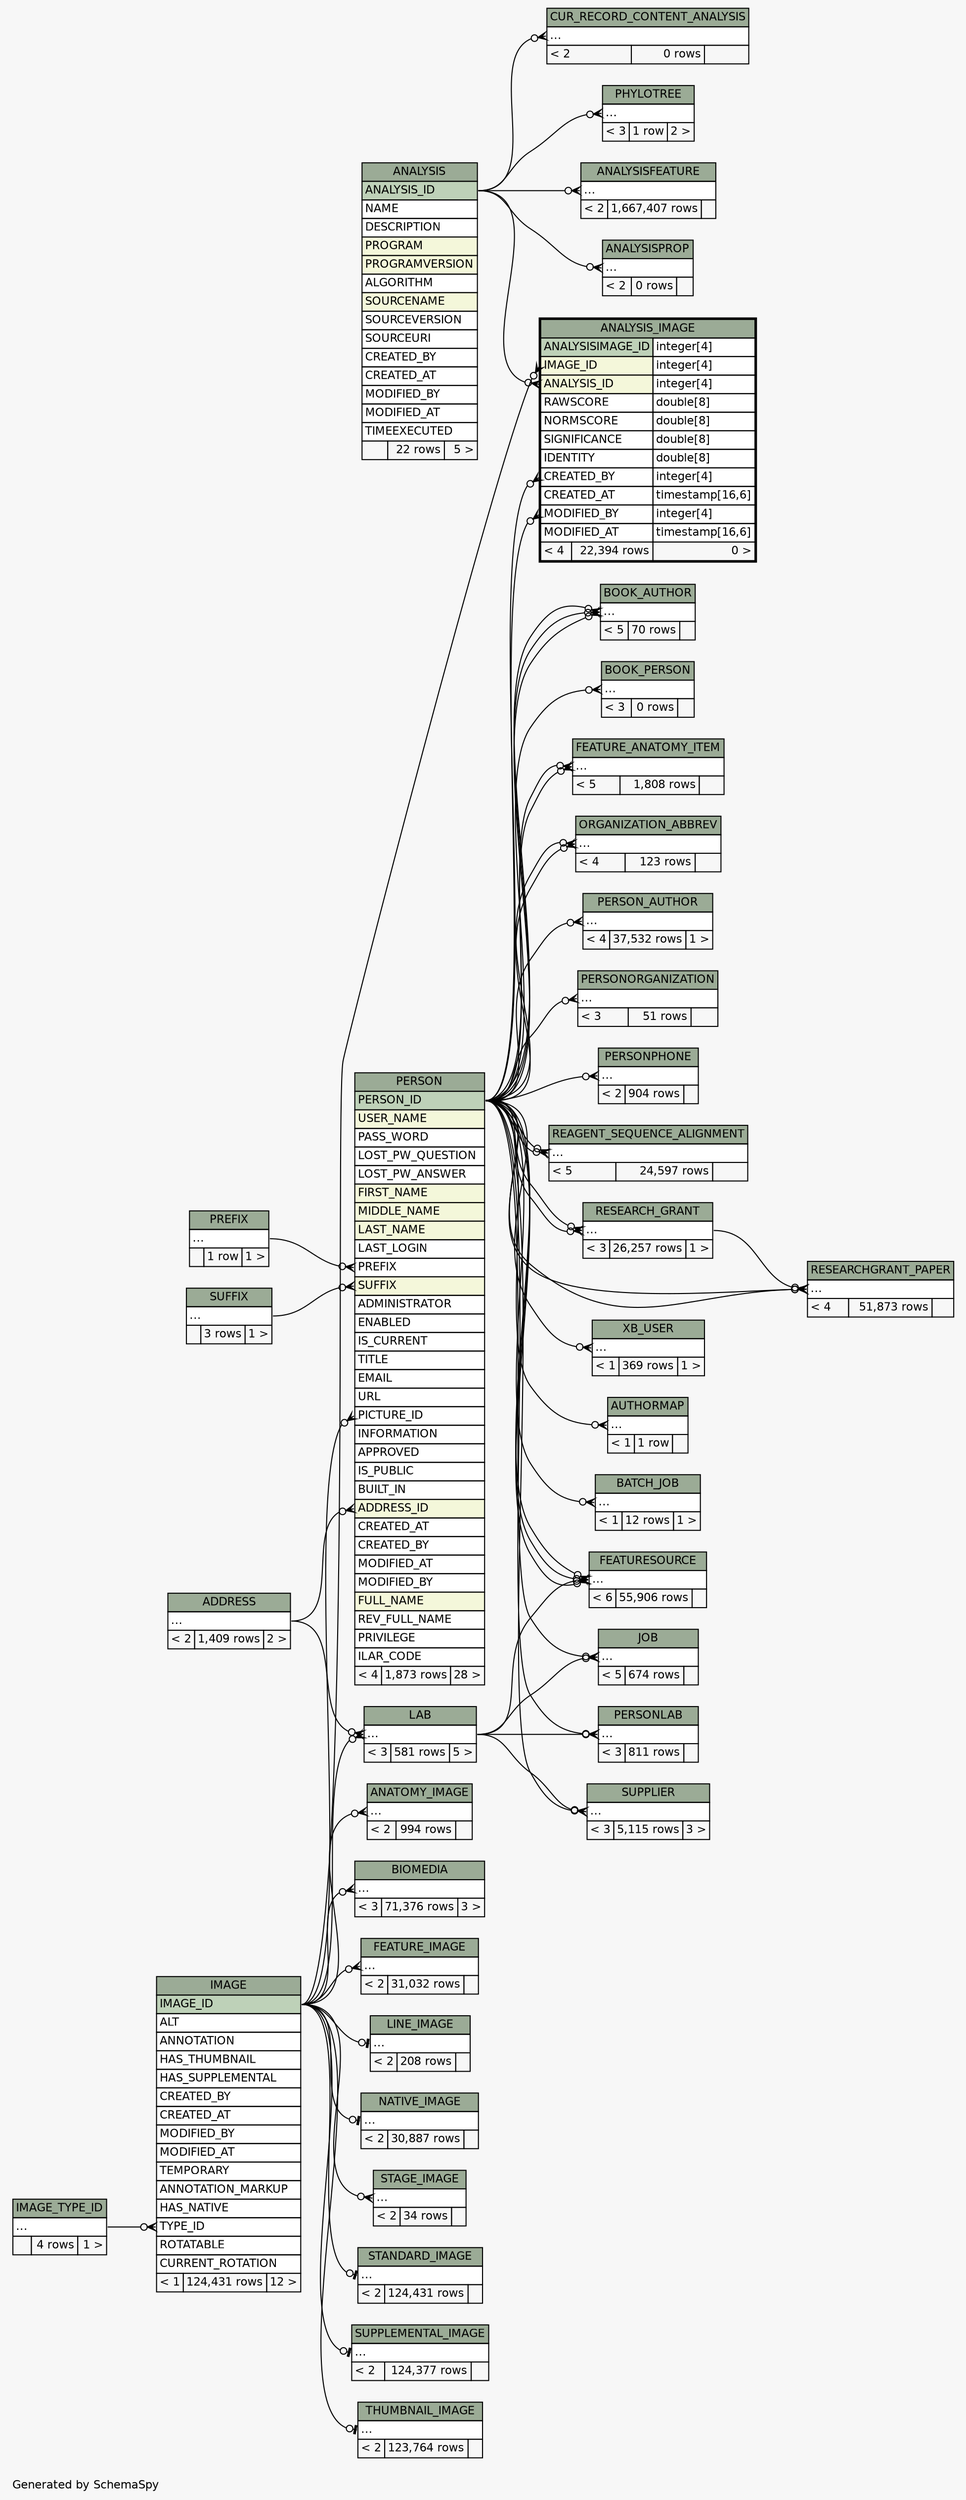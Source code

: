 // dot 2.38.0 on Windows 10 10.0
// SchemaSpy rev Unknown
digraph "twoDegreesRelationshipsDiagram" {
  graph [
    rankdir="RL"
    bgcolor="#f7f7f7"
    label="\nGenerated by SchemaSpy"
    labeljust="l"
    nodesep="0.18"
    ranksep="0.46"
    fontname="Helvetica"
    fontsize="11"
  ];
  node [
    fontname="Helvetica"
    fontsize="11"
    shape="plaintext"
  ];
  edge [
    arrowsize="0.8"
  ];
  "ANALYSIS_IMAGE":"ANALYSIS_ID":w -> "ANALYSIS":"ANALYSIS_ID":e [arrowhead=none dir=back arrowtail=crowodot];
  "ANALYSIS_IMAGE":"CREATED_BY":w -> "PERSON":"PERSON_ID":e [arrowhead=none dir=back arrowtail=crowodot];
  "ANALYSIS_IMAGE":"IMAGE_ID":w -> "IMAGE":"IMAGE_ID":e [arrowhead=none dir=back arrowtail=crowodot];
  "ANALYSIS_IMAGE":"MODIFIED_BY":w -> "PERSON":"PERSON_ID":e [arrowhead=none dir=back arrowtail=crowodot];
  "ANALYSISFEATURE":"elipses":w -> "ANALYSIS":"ANALYSIS_ID":e [arrowhead=none dir=back arrowtail=crowodot];
  "ANALYSISPROP":"elipses":w -> "ANALYSIS":"ANALYSIS_ID":e [arrowhead=none dir=back arrowtail=crowodot];
  "ANATOMY_IMAGE":"elipses":w -> "IMAGE":"IMAGE_ID":e [arrowhead=none dir=back arrowtail=crowodot];
  "AUTHORMAP":"elipses":w -> "PERSON":"PERSON_ID":e [arrowhead=none dir=back arrowtail=crowodot];
  "BATCH_JOB":"elipses":w -> "PERSON":"PERSON_ID":e [arrowhead=none dir=back arrowtail=crowodot];
  "BIOMEDIA":"elipses":w -> "IMAGE":"IMAGE_ID":e [arrowhead=none dir=back arrowtail=crowodot];
  "BOOK_AUTHOR":"elipses":w -> "PERSON":"PERSON_ID":e [arrowhead=none dir=back arrowtail=crowodot];
  "BOOK_AUTHOR":"elipses":w -> "PERSON":"PERSON_ID":e [arrowhead=none dir=back arrowtail=crowodot];
  "BOOK_AUTHOR":"elipses":w -> "PERSON":"PERSON_ID":e [arrowhead=none dir=back arrowtail=crowodot];
  "BOOK_PERSON":"elipses":w -> "PERSON":"PERSON_ID":e [arrowhead=none dir=back arrowtail=crowodot];
  "CUR_RECORD_CONTENT_ANALYSIS":"elipses":w -> "ANALYSIS":"ANALYSIS_ID":e [arrowhead=none dir=back arrowtail=crowodot];
  "FEATURE_ANATOMY_ITEM":"elipses":w -> "PERSON":"PERSON_ID":e [arrowhead=none dir=back arrowtail=crowodot];
  "FEATURE_ANATOMY_ITEM":"elipses":w -> "PERSON":"PERSON_ID":e [arrowhead=none dir=back arrowtail=crowodot];
  "FEATURE_IMAGE":"elipses":w -> "IMAGE":"IMAGE_ID":e [arrowhead=none dir=back arrowtail=crowodot];
  "FEATURESOURCE":"elipses":w -> "PERSON":"PERSON_ID":e [arrowhead=none dir=back arrowtail=crowodot];
  "FEATURESOURCE":"elipses":w -> "LAB":"elipses":e [arrowhead=none dir=back arrowtail=crowodot];
  "FEATURESOURCE":"elipses":w -> "PERSON":"PERSON_ID":e [arrowhead=none dir=back arrowtail=crowodot];
  "FEATURESOURCE":"elipses":w -> "PERSON":"PERSON_ID":e [arrowhead=none dir=back arrowtail=crowodot];
  "IMAGE":"TYPE_ID":w -> "IMAGE_TYPE_ID":"elipses":e [arrowhead=none dir=back arrowtail=crowodot];
  "JOB":"elipses":w -> "PERSON":"PERSON_ID":e [arrowhead=none dir=back arrowtail=crowodot];
  "JOB":"elipses":w -> "LAB":"elipses":e [arrowhead=none dir=back arrowtail=crowodot];
  "LAB":"elipses":w -> "ADDRESS":"elipses":e [arrowhead=none dir=back arrowtail=crowodot];
  "LAB":"elipses":w -> "IMAGE":"IMAGE_ID":e [arrowhead=none dir=back arrowtail=crowodot];
  "LINE_IMAGE":"elipses":w -> "IMAGE":"IMAGE_ID":e [arrowhead=none dir=back arrowtail=teeodot];
  "NATIVE_IMAGE":"elipses":w -> "IMAGE":"IMAGE_ID":e [arrowhead=none dir=back arrowtail=teeodot];
  "ORGANIZATION_ABBREV":"elipses":w -> "PERSON":"PERSON_ID":e [arrowhead=none dir=back arrowtail=crowodot];
  "ORGANIZATION_ABBREV":"elipses":w -> "PERSON":"PERSON_ID":e [arrowhead=none dir=back arrowtail=crowodot];
  "PERSON":"ADDRESS_ID":w -> "ADDRESS":"elipses":e [arrowhead=none dir=back arrowtail=crowodot];
  "PERSON":"PICTURE_ID":w -> "IMAGE":"IMAGE_ID":e [arrowhead=none dir=back arrowtail=crowodot];
  "PERSON":"PREFIX":w -> "PREFIX":"elipses":e [arrowhead=none dir=back arrowtail=crowodot];
  "PERSON":"SUFFIX":w -> "SUFFIX":"elipses":e [arrowhead=none dir=back arrowtail=crowodot];
  "PERSON_AUTHOR":"elipses":w -> "PERSON":"PERSON_ID":e [arrowhead=none dir=back arrowtail=crowodot];
  "PERSONLAB":"elipses":w -> "LAB":"elipses":e [arrowhead=none dir=back arrowtail=crowodot];
  "PERSONLAB":"elipses":w -> "PERSON":"PERSON_ID":e [arrowhead=none dir=back arrowtail=crowodot];
  "PERSONORGANIZATION":"elipses":w -> "PERSON":"PERSON_ID":e [arrowhead=none dir=back arrowtail=crowodot];
  "PERSONPHONE":"elipses":w -> "PERSON":"PERSON_ID":e [arrowhead=none dir=back arrowtail=crowodot];
  "PHYLOTREE":"elipses":w -> "ANALYSIS":"ANALYSIS_ID":e [arrowhead=none dir=back arrowtail=crowodot];
  "REAGENT_SEQUENCE_ALIGNMENT":"elipses":w -> "PERSON":"PERSON_ID":e [arrowhead=none dir=back arrowtail=crowodot];
  "REAGENT_SEQUENCE_ALIGNMENT":"elipses":w -> "PERSON":"PERSON_ID":e [arrowhead=none dir=back arrowtail=crowodot];
  "RESEARCH_GRANT":"elipses":w -> "PERSON":"PERSON_ID":e [arrowhead=none dir=back arrowtail=crowodot];
  "RESEARCH_GRANT":"elipses":w -> "PERSON":"PERSON_ID":e [arrowhead=none dir=back arrowtail=crowodot];
  "RESEARCHGRANT_PAPER":"elipses":w -> "PERSON":"PERSON_ID":e [arrowhead=none dir=back arrowtail=crowodot];
  "RESEARCHGRANT_PAPER":"elipses":w -> "PERSON":"PERSON_ID":e [arrowhead=none dir=back arrowtail=crowodot];
  "RESEARCHGRANT_PAPER":"elipses":w -> "RESEARCH_GRANT":"elipses":e [arrowhead=none dir=back arrowtail=crowodot];
  "STAGE_IMAGE":"elipses":w -> "IMAGE":"IMAGE_ID":e [arrowhead=none dir=back arrowtail=crowodot];
  "STANDARD_IMAGE":"elipses":w -> "IMAGE":"IMAGE_ID":e [arrowhead=none dir=back arrowtail=teeodot];
  "SUPPLEMENTAL_IMAGE":"elipses":w -> "IMAGE":"IMAGE_ID":e [arrowhead=none dir=back arrowtail=teeodot];
  "SUPPLIER":"elipses":w -> "LAB":"elipses":e [arrowhead=none dir=back arrowtail=crowodot];
  "SUPPLIER":"elipses":w -> "PERSON":"PERSON_ID":e [arrowhead=none dir=back arrowtail=crowodot];
  "THUMBNAIL_IMAGE":"elipses":w -> "IMAGE":"IMAGE_ID":e [arrowhead=none dir=back arrowtail=teeodot];
  "XB_USER":"elipses":w -> "PERSON":"PERSON_ID":e [arrowhead=none dir=back arrowtail=crowodot];
  "ADDRESS" [
    label=<
    <TABLE BORDER="0" CELLBORDER="1" CELLSPACING="0" BGCOLOR="#ffffff">
      <TR><TD COLSPAN="3" BGCOLOR="#9bab96" ALIGN="CENTER">ADDRESS</TD></TR>
      <TR><TD PORT="elipses" COLSPAN="3" ALIGN="LEFT">...</TD></TR>
      <TR><TD ALIGN="LEFT" BGCOLOR="#f7f7f7">&lt; 2</TD><TD ALIGN="RIGHT" BGCOLOR="#f7f7f7">1,409 rows</TD><TD ALIGN="RIGHT" BGCOLOR="#f7f7f7">2 &gt;</TD></TR>
    </TABLE>>
    URL="ADDRESS.html"
    tooltip="ADDRESS"
  ];
  "ANALYSIS" [
    label=<
    <TABLE BORDER="0" CELLBORDER="1" CELLSPACING="0" BGCOLOR="#ffffff">
      <TR><TD COLSPAN="3" BGCOLOR="#9bab96" ALIGN="CENTER">ANALYSIS</TD></TR>
      <TR><TD PORT="ANALYSIS_ID" COLSPAN="3" BGCOLOR="#bed1b8" ALIGN="LEFT">ANALYSIS_ID</TD></TR>
      <TR><TD PORT="NAME" COLSPAN="3" ALIGN="LEFT">NAME</TD></TR>
      <TR><TD PORT="DESCRIPTION" COLSPAN="3" ALIGN="LEFT">DESCRIPTION</TD></TR>
      <TR><TD PORT="PROGRAM" COLSPAN="3" BGCOLOR="#f4f7da" ALIGN="LEFT">PROGRAM</TD></TR>
      <TR><TD PORT="PROGRAMVERSION" COLSPAN="3" BGCOLOR="#f4f7da" ALIGN="LEFT">PROGRAMVERSION</TD></TR>
      <TR><TD PORT="ALGORITHM" COLSPAN="3" ALIGN="LEFT">ALGORITHM</TD></TR>
      <TR><TD PORT="SOURCENAME" COLSPAN="3" BGCOLOR="#f4f7da" ALIGN="LEFT">SOURCENAME</TD></TR>
      <TR><TD PORT="SOURCEVERSION" COLSPAN="3" ALIGN="LEFT">SOURCEVERSION</TD></TR>
      <TR><TD PORT="SOURCEURI" COLSPAN="3" ALIGN="LEFT">SOURCEURI</TD></TR>
      <TR><TD PORT="CREATED_BY" COLSPAN="3" ALIGN="LEFT">CREATED_BY</TD></TR>
      <TR><TD PORT="CREATED_AT" COLSPAN="3" ALIGN="LEFT">CREATED_AT</TD></TR>
      <TR><TD PORT="MODIFIED_BY" COLSPAN="3" ALIGN="LEFT">MODIFIED_BY</TD></TR>
      <TR><TD PORT="MODIFIED_AT" COLSPAN="3" ALIGN="LEFT">MODIFIED_AT</TD></TR>
      <TR><TD PORT="TIMEEXECUTED" COLSPAN="3" ALIGN="LEFT">TIMEEXECUTED</TD></TR>
      <TR><TD ALIGN="LEFT" BGCOLOR="#f7f7f7">  </TD><TD ALIGN="RIGHT" BGCOLOR="#f7f7f7">22 rows</TD><TD ALIGN="RIGHT" BGCOLOR="#f7f7f7">5 &gt;</TD></TR>
    </TABLE>>
    URL="ANALYSIS.html"
    tooltip="ANALYSIS"
  ];
  "ANALYSIS_IMAGE" [
    label=<
    <TABLE BORDER="2" CELLBORDER="1" CELLSPACING="0" BGCOLOR="#ffffff">
      <TR><TD COLSPAN="3" BGCOLOR="#9bab96" ALIGN="CENTER">ANALYSIS_IMAGE</TD></TR>
      <TR><TD PORT="ANALYSISIMAGE_ID" COLSPAN="2" BGCOLOR="#bed1b8" ALIGN="LEFT">ANALYSISIMAGE_ID</TD><TD PORT="ANALYSISIMAGE_ID.type" ALIGN="LEFT">integer[4]</TD></TR>
      <TR><TD PORT="IMAGE_ID" COLSPAN="2" BGCOLOR="#f4f7da" ALIGN="LEFT">IMAGE_ID</TD><TD PORT="IMAGE_ID.type" ALIGN="LEFT">integer[4]</TD></TR>
      <TR><TD PORT="ANALYSIS_ID" COLSPAN="2" BGCOLOR="#f4f7da" ALIGN="LEFT">ANALYSIS_ID</TD><TD PORT="ANALYSIS_ID.type" ALIGN="LEFT">integer[4]</TD></TR>
      <TR><TD PORT="RAWSCORE" COLSPAN="2" ALIGN="LEFT">RAWSCORE</TD><TD PORT="RAWSCORE.type" ALIGN="LEFT">double[8]</TD></TR>
      <TR><TD PORT="NORMSCORE" COLSPAN="2" ALIGN="LEFT">NORMSCORE</TD><TD PORT="NORMSCORE.type" ALIGN="LEFT">double[8]</TD></TR>
      <TR><TD PORT="SIGNIFICANCE" COLSPAN="2" ALIGN="LEFT">SIGNIFICANCE</TD><TD PORT="SIGNIFICANCE.type" ALIGN="LEFT">double[8]</TD></TR>
      <TR><TD PORT="IDENTITY" COLSPAN="2" ALIGN="LEFT">IDENTITY</TD><TD PORT="IDENTITY.type" ALIGN="LEFT">double[8]</TD></TR>
      <TR><TD PORT="CREATED_BY" COLSPAN="2" ALIGN="LEFT">CREATED_BY</TD><TD PORT="CREATED_BY.type" ALIGN="LEFT">integer[4]</TD></TR>
      <TR><TD PORT="CREATED_AT" COLSPAN="2" ALIGN="LEFT">CREATED_AT</TD><TD PORT="CREATED_AT.type" ALIGN="LEFT">timestamp[16,6]</TD></TR>
      <TR><TD PORT="MODIFIED_BY" COLSPAN="2" ALIGN="LEFT">MODIFIED_BY</TD><TD PORT="MODIFIED_BY.type" ALIGN="LEFT">integer[4]</TD></TR>
      <TR><TD PORT="MODIFIED_AT" COLSPAN="2" ALIGN="LEFT">MODIFIED_AT</TD><TD PORT="MODIFIED_AT.type" ALIGN="LEFT">timestamp[16,6]</TD></TR>
      <TR><TD ALIGN="LEFT" BGCOLOR="#f7f7f7">&lt; 4</TD><TD ALIGN="RIGHT" BGCOLOR="#f7f7f7">22,394 rows</TD><TD ALIGN="RIGHT" BGCOLOR="#f7f7f7">0 &gt;</TD></TR>
    </TABLE>>
    URL="ANALYSIS_IMAGE.html"
    tooltip="ANALYSIS_IMAGE"
  ];
  "ANALYSISFEATURE" [
    label=<
    <TABLE BORDER="0" CELLBORDER="1" CELLSPACING="0" BGCOLOR="#ffffff">
      <TR><TD COLSPAN="3" BGCOLOR="#9bab96" ALIGN="CENTER">ANALYSISFEATURE</TD></TR>
      <TR><TD PORT="elipses" COLSPAN="3" ALIGN="LEFT">...</TD></TR>
      <TR><TD ALIGN="LEFT" BGCOLOR="#f7f7f7">&lt; 2</TD><TD ALIGN="RIGHT" BGCOLOR="#f7f7f7">1,667,407 rows</TD><TD ALIGN="RIGHT" BGCOLOR="#f7f7f7">  </TD></TR>
    </TABLE>>
    URL="ANALYSISFEATURE.html"
    tooltip="ANALYSISFEATURE"
  ];
  "ANALYSISPROP" [
    label=<
    <TABLE BORDER="0" CELLBORDER="1" CELLSPACING="0" BGCOLOR="#ffffff">
      <TR><TD COLSPAN="3" BGCOLOR="#9bab96" ALIGN="CENTER">ANALYSISPROP</TD></TR>
      <TR><TD PORT="elipses" COLSPAN="3" ALIGN="LEFT">...</TD></TR>
      <TR><TD ALIGN="LEFT" BGCOLOR="#f7f7f7">&lt; 2</TD><TD ALIGN="RIGHT" BGCOLOR="#f7f7f7">0 rows</TD><TD ALIGN="RIGHT" BGCOLOR="#f7f7f7">  </TD></TR>
    </TABLE>>
    URL="ANALYSISPROP.html"
    tooltip="ANALYSISPROP"
  ];
  "ANATOMY_IMAGE" [
    label=<
    <TABLE BORDER="0" CELLBORDER="1" CELLSPACING="0" BGCOLOR="#ffffff">
      <TR><TD COLSPAN="3" BGCOLOR="#9bab96" ALIGN="CENTER">ANATOMY_IMAGE</TD></TR>
      <TR><TD PORT="elipses" COLSPAN="3" ALIGN="LEFT">...</TD></TR>
      <TR><TD ALIGN="LEFT" BGCOLOR="#f7f7f7">&lt; 2</TD><TD ALIGN="RIGHT" BGCOLOR="#f7f7f7">994 rows</TD><TD ALIGN="RIGHT" BGCOLOR="#f7f7f7">  </TD></TR>
    </TABLE>>
    URL="ANATOMY_IMAGE.html"
    tooltip="ANATOMY_IMAGE"
  ];
  "AUTHORMAP" [
    label=<
    <TABLE BORDER="0" CELLBORDER="1" CELLSPACING="0" BGCOLOR="#ffffff">
      <TR><TD COLSPAN="3" BGCOLOR="#9bab96" ALIGN="CENTER">AUTHORMAP</TD></TR>
      <TR><TD PORT="elipses" COLSPAN="3" ALIGN="LEFT">...</TD></TR>
      <TR><TD ALIGN="LEFT" BGCOLOR="#f7f7f7">&lt; 1</TD><TD ALIGN="RIGHT" BGCOLOR="#f7f7f7">1 row</TD><TD ALIGN="RIGHT" BGCOLOR="#f7f7f7">  </TD></TR>
    </TABLE>>
    URL="AUTHORMAP.html"
    tooltip="AUTHORMAP"
  ];
  "BATCH_JOB" [
    label=<
    <TABLE BORDER="0" CELLBORDER="1" CELLSPACING="0" BGCOLOR="#ffffff">
      <TR><TD COLSPAN="3" BGCOLOR="#9bab96" ALIGN="CENTER">BATCH_JOB</TD></TR>
      <TR><TD PORT="elipses" COLSPAN="3" ALIGN="LEFT">...</TD></TR>
      <TR><TD ALIGN="LEFT" BGCOLOR="#f7f7f7">&lt; 1</TD><TD ALIGN="RIGHT" BGCOLOR="#f7f7f7">12 rows</TD><TD ALIGN="RIGHT" BGCOLOR="#f7f7f7">1 &gt;</TD></TR>
    </TABLE>>
    URL="BATCH_JOB.html"
    tooltip="BATCH_JOB"
  ];
  "BIOMEDIA" [
    label=<
    <TABLE BORDER="0" CELLBORDER="1" CELLSPACING="0" BGCOLOR="#ffffff">
      <TR><TD COLSPAN="3" BGCOLOR="#9bab96" ALIGN="CENTER">BIOMEDIA</TD></TR>
      <TR><TD PORT="elipses" COLSPAN="3" ALIGN="LEFT">...</TD></TR>
      <TR><TD ALIGN="LEFT" BGCOLOR="#f7f7f7">&lt; 3</TD><TD ALIGN="RIGHT" BGCOLOR="#f7f7f7">71,376 rows</TD><TD ALIGN="RIGHT" BGCOLOR="#f7f7f7">3 &gt;</TD></TR>
    </TABLE>>
    URL="BIOMEDIA.html"
    tooltip="BIOMEDIA"
  ];
  "BOOK_AUTHOR" [
    label=<
    <TABLE BORDER="0" CELLBORDER="1" CELLSPACING="0" BGCOLOR="#ffffff">
      <TR><TD COLSPAN="3" BGCOLOR="#9bab96" ALIGN="CENTER">BOOK_AUTHOR</TD></TR>
      <TR><TD PORT="elipses" COLSPAN="3" ALIGN="LEFT">...</TD></TR>
      <TR><TD ALIGN="LEFT" BGCOLOR="#f7f7f7">&lt; 5</TD><TD ALIGN="RIGHT" BGCOLOR="#f7f7f7">70 rows</TD><TD ALIGN="RIGHT" BGCOLOR="#f7f7f7">  </TD></TR>
    </TABLE>>
    URL="BOOK_AUTHOR.html"
    tooltip="BOOK_AUTHOR"
  ];
  "BOOK_PERSON" [
    label=<
    <TABLE BORDER="0" CELLBORDER="1" CELLSPACING="0" BGCOLOR="#ffffff">
      <TR><TD COLSPAN="3" BGCOLOR="#9bab96" ALIGN="CENTER">BOOK_PERSON</TD></TR>
      <TR><TD PORT="elipses" COLSPAN="3" ALIGN="LEFT">...</TD></TR>
      <TR><TD ALIGN="LEFT" BGCOLOR="#f7f7f7">&lt; 3</TD><TD ALIGN="RIGHT" BGCOLOR="#f7f7f7">0 rows</TD><TD ALIGN="RIGHT" BGCOLOR="#f7f7f7">  </TD></TR>
    </TABLE>>
    URL="BOOK_PERSON.html"
    tooltip="BOOK_PERSON"
  ];
  "CUR_RECORD_CONTENT_ANALYSIS" [
    label=<
    <TABLE BORDER="0" CELLBORDER="1" CELLSPACING="0" BGCOLOR="#ffffff">
      <TR><TD COLSPAN="3" BGCOLOR="#9bab96" ALIGN="CENTER">CUR_RECORD_CONTENT_ANALYSIS</TD></TR>
      <TR><TD PORT="elipses" COLSPAN="3" ALIGN="LEFT">...</TD></TR>
      <TR><TD ALIGN="LEFT" BGCOLOR="#f7f7f7">&lt; 2</TD><TD ALIGN="RIGHT" BGCOLOR="#f7f7f7">0 rows</TD><TD ALIGN="RIGHT" BGCOLOR="#f7f7f7">  </TD></TR>
    </TABLE>>
    URL="CUR_RECORD_CONTENT_ANALYSIS.html"
    tooltip="CUR_RECORD_CONTENT_ANALYSIS"
  ];
  "FEATURE_ANATOMY_ITEM" [
    label=<
    <TABLE BORDER="0" CELLBORDER="1" CELLSPACING="0" BGCOLOR="#ffffff">
      <TR><TD COLSPAN="3" BGCOLOR="#9bab96" ALIGN="CENTER">FEATURE_ANATOMY_ITEM</TD></TR>
      <TR><TD PORT="elipses" COLSPAN="3" ALIGN="LEFT">...</TD></TR>
      <TR><TD ALIGN="LEFT" BGCOLOR="#f7f7f7">&lt; 5</TD><TD ALIGN="RIGHT" BGCOLOR="#f7f7f7">1,808 rows</TD><TD ALIGN="RIGHT" BGCOLOR="#f7f7f7">  </TD></TR>
    </TABLE>>
    URL="FEATURE_ANATOMY_ITEM.html"
    tooltip="FEATURE_ANATOMY_ITEM"
  ];
  "FEATURE_IMAGE" [
    label=<
    <TABLE BORDER="0" CELLBORDER="1" CELLSPACING="0" BGCOLOR="#ffffff">
      <TR><TD COLSPAN="3" BGCOLOR="#9bab96" ALIGN="CENTER">FEATURE_IMAGE</TD></TR>
      <TR><TD PORT="elipses" COLSPAN="3" ALIGN="LEFT">...</TD></TR>
      <TR><TD ALIGN="LEFT" BGCOLOR="#f7f7f7">&lt; 2</TD><TD ALIGN="RIGHT" BGCOLOR="#f7f7f7">31,032 rows</TD><TD ALIGN="RIGHT" BGCOLOR="#f7f7f7">  </TD></TR>
    </TABLE>>
    URL="FEATURE_IMAGE.html"
    tooltip="FEATURE_IMAGE"
  ];
  "FEATURESOURCE" [
    label=<
    <TABLE BORDER="0" CELLBORDER="1" CELLSPACING="0" BGCOLOR="#ffffff">
      <TR><TD COLSPAN="3" BGCOLOR="#9bab96" ALIGN="CENTER">FEATURESOURCE</TD></TR>
      <TR><TD PORT="elipses" COLSPAN="3" ALIGN="LEFT">...</TD></TR>
      <TR><TD ALIGN="LEFT" BGCOLOR="#f7f7f7">&lt; 6</TD><TD ALIGN="RIGHT" BGCOLOR="#f7f7f7">55,906 rows</TD><TD ALIGN="RIGHT" BGCOLOR="#f7f7f7">  </TD></TR>
    </TABLE>>
    URL="FEATURESOURCE.html"
    tooltip="FEATURESOURCE"
  ];
  "IMAGE" [
    label=<
    <TABLE BORDER="0" CELLBORDER="1" CELLSPACING="0" BGCOLOR="#ffffff">
      <TR><TD COLSPAN="3" BGCOLOR="#9bab96" ALIGN="CENTER">IMAGE</TD></TR>
      <TR><TD PORT="IMAGE_ID" COLSPAN="3" BGCOLOR="#bed1b8" ALIGN="LEFT">IMAGE_ID</TD></TR>
      <TR><TD PORT="ALT" COLSPAN="3" ALIGN="LEFT">ALT</TD></TR>
      <TR><TD PORT="ANNOTATION" COLSPAN="3" ALIGN="LEFT">ANNOTATION</TD></TR>
      <TR><TD PORT="HAS_THUMBNAIL" COLSPAN="3" ALIGN="LEFT">HAS_THUMBNAIL</TD></TR>
      <TR><TD PORT="HAS_SUPPLEMENTAL" COLSPAN="3" ALIGN="LEFT">HAS_SUPPLEMENTAL</TD></TR>
      <TR><TD PORT="CREATED_BY" COLSPAN="3" ALIGN="LEFT">CREATED_BY</TD></TR>
      <TR><TD PORT="CREATED_AT" COLSPAN="3" ALIGN="LEFT">CREATED_AT</TD></TR>
      <TR><TD PORT="MODIFIED_BY" COLSPAN="3" ALIGN="LEFT">MODIFIED_BY</TD></TR>
      <TR><TD PORT="MODIFIED_AT" COLSPAN="3" ALIGN="LEFT">MODIFIED_AT</TD></TR>
      <TR><TD PORT="TEMPORARY" COLSPAN="3" ALIGN="LEFT">TEMPORARY</TD></TR>
      <TR><TD PORT="ANNOTATION_MARKUP" COLSPAN="3" ALIGN="LEFT">ANNOTATION_MARKUP</TD></TR>
      <TR><TD PORT="HAS_NATIVE" COLSPAN="3" ALIGN="LEFT">HAS_NATIVE</TD></TR>
      <TR><TD PORT="TYPE_ID" COLSPAN="3" ALIGN="LEFT">TYPE_ID</TD></TR>
      <TR><TD PORT="ROTATABLE" COLSPAN="3" ALIGN="LEFT">ROTATABLE</TD></TR>
      <TR><TD PORT="CURRENT_ROTATION" COLSPAN="3" ALIGN="LEFT">CURRENT_ROTATION</TD></TR>
      <TR><TD ALIGN="LEFT" BGCOLOR="#f7f7f7">&lt; 1</TD><TD ALIGN="RIGHT" BGCOLOR="#f7f7f7">124,431 rows</TD><TD ALIGN="RIGHT" BGCOLOR="#f7f7f7">12 &gt;</TD></TR>
    </TABLE>>
    URL="IMAGE.html"
    tooltip="IMAGE"
  ];
  "IMAGE_TYPE_ID" [
    label=<
    <TABLE BORDER="0" CELLBORDER="1" CELLSPACING="0" BGCOLOR="#ffffff">
      <TR><TD COLSPAN="3" BGCOLOR="#9bab96" ALIGN="CENTER">IMAGE_TYPE_ID</TD></TR>
      <TR><TD PORT="elipses" COLSPAN="3" ALIGN="LEFT">...</TD></TR>
      <TR><TD ALIGN="LEFT" BGCOLOR="#f7f7f7">  </TD><TD ALIGN="RIGHT" BGCOLOR="#f7f7f7">4 rows</TD><TD ALIGN="RIGHT" BGCOLOR="#f7f7f7">1 &gt;</TD></TR>
    </TABLE>>
    URL="IMAGE_TYPE_ID.html"
    tooltip="IMAGE_TYPE_ID"
  ];
  "JOB" [
    label=<
    <TABLE BORDER="0" CELLBORDER="1" CELLSPACING="0" BGCOLOR="#ffffff">
      <TR><TD COLSPAN="3" BGCOLOR="#9bab96" ALIGN="CENTER">JOB</TD></TR>
      <TR><TD PORT="elipses" COLSPAN="3" ALIGN="LEFT">...</TD></TR>
      <TR><TD ALIGN="LEFT" BGCOLOR="#f7f7f7">&lt; 5</TD><TD ALIGN="RIGHT" BGCOLOR="#f7f7f7">674 rows</TD><TD ALIGN="RIGHT" BGCOLOR="#f7f7f7">  </TD></TR>
    </TABLE>>
    URL="JOB.html"
    tooltip="JOB"
  ];
  "LAB" [
    label=<
    <TABLE BORDER="0" CELLBORDER="1" CELLSPACING="0" BGCOLOR="#ffffff">
      <TR><TD COLSPAN="3" BGCOLOR="#9bab96" ALIGN="CENTER">LAB</TD></TR>
      <TR><TD PORT="elipses" COLSPAN="3" ALIGN="LEFT">...</TD></TR>
      <TR><TD ALIGN="LEFT" BGCOLOR="#f7f7f7">&lt; 3</TD><TD ALIGN="RIGHT" BGCOLOR="#f7f7f7">581 rows</TD><TD ALIGN="RIGHT" BGCOLOR="#f7f7f7">5 &gt;</TD></TR>
    </TABLE>>
    URL="LAB.html"
    tooltip="LAB"
  ];
  "LINE_IMAGE" [
    label=<
    <TABLE BORDER="0" CELLBORDER="1" CELLSPACING="0" BGCOLOR="#ffffff">
      <TR><TD COLSPAN="3" BGCOLOR="#9bab96" ALIGN="CENTER">LINE_IMAGE</TD></TR>
      <TR><TD PORT="elipses" COLSPAN="3" ALIGN="LEFT">...</TD></TR>
      <TR><TD ALIGN="LEFT" BGCOLOR="#f7f7f7">&lt; 2</TD><TD ALIGN="RIGHT" BGCOLOR="#f7f7f7">208 rows</TD><TD ALIGN="RIGHT" BGCOLOR="#f7f7f7">  </TD></TR>
    </TABLE>>
    URL="LINE_IMAGE.html"
    tooltip="LINE_IMAGE"
  ];
  "NATIVE_IMAGE" [
    label=<
    <TABLE BORDER="0" CELLBORDER="1" CELLSPACING="0" BGCOLOR="#ffffff">
      <TR><TD COLSPAN="3" BGCOLOR="#9bab96" ALIGN="CENTER">NATIVE_IMAGE</TD></TR>
      <TR><TD PORT="elipses" COLSPAN="3" ALIGN="LEFT">...</TD></TR>
      <TR><TD ALIGN="LEFT" BGCOLOR="#f7f7f7">&lt; 2</TD><TD ALIGN="RIGHT" BGCOLOR="#f7f7f7">30,887 rows</TD><TD ALIGN="RIGHT" BGCOLOR="#f7f7f7">  </TD></TR>
    </TABLE>>
    URL="NATIVE_IMAGE.html"
    tooltip="NATIVE_IMAGE"
  ];
  "ORGANIZATION_ABBREV" [
    label=<
    <TABLE BORDER="0" CELLBORDER="1" CELLSPACING="0" BGCOLOR="#ffffff">
      <TR><TD COLSPAN="3" BGCOLOR="#9bab96" ALIGN="CENTER">ORGANIZATION_ABBREV</TD></TR>
      <TR><TD PORT="elipses" COLSPAN="3" ALIGN="LEFT">...</TD></TR>
      <TR><TD ALIGN="LEFT" BGCOLOR="#f7f7f7">&lt; 4</TD><TD ALIGN="RIGHT" BGCOLOR="#f7f7f7">123 rows</TD><TD ALIGN="RIGHT" BGCOLOR="#f7f7f7">  </TD></TR>
    </TABLE>>
    URL="ORGANIZATION_ABBREV.html"
    tooltip="ORGANIZATION_ABBREV"
  ];
  "PERSON" [
    label=<
    <TABLE BORDER="0" CELLBORDER="1" CELLSPACING="0" BGCOLOR="#ffffff">
      <TR><TD COLSPAN="3" BGCOLOR="#9bab96" ALIGN="CENTER">PERSON</TD></TR>
      <TR><TD PORT="PERSON_ID" COLSPAN="3" BGCOLOR="#bed1b8" ALIGN="LEFT">PERSON_ID</TD></TR>
      <TR><TD PORT="USER_NAME" COLSPAN="3" BGCOLOR="#f4f7da" ALIGN="LEFT">USER_NAME</TD></TR>
      <TR><TD PORT="PASS_WORD" COLSPAN="3" ALIGN="LEFT">PASS_WORD</TD></TR>
      <TR><TD PORT="LOST_PW_QUESTION" COLSPAN="3" ALIGN="LEFT">LOST_PW_QUESTION</TD></TR>
      <TR><TD PORT="LOST_PW_ANSWER" COLSPAN="3" ALIGN="LEFT">LOST_PW_ANSWER</TD></TR>
      <TR><TD PORT="FIRST_NAME" COLSPAN="3" BGCOLOR="#f4f7da" ALIGN="LEFT">FIRST_NAME</TD></TR>
      <TR><TD PORT="MIDDLE_NAME" COLSPAN="3" BGCOLOR="#f4f7da" ALIGN="LEFT">MIDDLE_NAME</TD></TR>
      <TR><TD PORT="LAST_NAME" COLSPAN="3" BGCOLOR="#f4f7da" ALIGN="LEFT">LAST_NAME</TD></TR>
      <TR><TD PORT="LAST_LOGIN" COLSPAN="3" ALIGN="LEFT">LAST_LOGIN</TD></TR>
      <TR><TD PORT="PREFIX" COLSPAN="3" ALIGN="LEFT">PREFIX</TD></TR>
      <TR><TD PORT="SUFFIX" COLSPAN="3" BGCOLOR="#f4f7da" ALIGN="LEFT">SUFFIX</TD></TR>
      <TR><TD PORT="ADMINISTRATOR" COLSPAN="3" ALIGN="LEFT">ADMINISTRATOR</TD></TR>
      <TR><TD PORT="ENABLED" COLSPAN="3" ALIGN="LEFT">ENABLED</TD></TR>
      <TR><TD PORT="IS_CURRENT" COLSPAN="3" ALIGN="LEFT">IS_CURRENT</TD></TR>
      <TR><TD PORT="TITLE" COLSPAN="3" ALIGN="LEFT">TITLE</TD></TR>
      <TR><TD PORT="EMAIL" COLSPAN="3" ALIGN="LEFT">EMAIL</TD></TR>
      <TR><TD PORT="URL" COLSPAN="3" ALIGN="LEFT">URL</TD></TR>
      <TR><TD PORT="PICTURE_ID" COLSPAN="3" ALIGN="LEFT">PICTURE_ID</TD></TR>
      <TR><TD PORT="INFORMATION" COLSPAN="3" ALIGN="LEFT">INFORMATION</TD></TR>
      <TR><TD PORT="APPROVED" COLSPAN="3" ALIGN="LEFT">APPROVED</TD></TR>
      <TR><TD PORT="IS_PUBLIC" COLSPAN="3" ALIGN="LEFT">IS_PUBLIC</TD></TR>
      <TR><TD PORT="BUILT_IN" COLSPAN="3" ALIGN="LEFT">BUILT_IN</TD></TR>
      <TR><TD PORT="ADDRESS_ID" COLSPAN="3" BGCOLOR="#f4f7da" ALIGN="LEFT">ADDRESS_ID</TD></TR>
      <TR><TD PORT="CREATED_AT" COLSPAN="3" ALIGN="LEFT">CREATED_AT</TD></TR>
      <TR><TD PORT="CREATED_BY" COLSPAN="3" ALIGN="LEFT">CREATED_BY</TD></TR>
      <TR><TD PORT="MODIFIED_AT" COLSPAN="3" ALIGN="LEFT">MODIFIED_AT</TD></TR>
      <TR><TD PORT="MODIFIED_BY" COLSPAN="3" ALIGN="LEFT">MODIFIED_BY</TD></TR>
      <TR><TD PORT="FULL_NAME" COLSPAN="3" BGCOLOR="#f4f7da" ALIGN="LEFT">FULL_NAME</TD></TR>
      <TR><TD PORT="REV_FULL_NAME" COLSPAN="3" ALIGN="LEFT">REV_FULL_NAME</TD></TR>
      <TR><TD PORT="PRIVILEGE" COLSPAN="3" ALIGN="LEFT">PRIVILEGE</TD></TR>
      <TR><TD PORT="ILAR_CODE" COLSPAN="3" ALIGN="LEFT">ILAR_CODE</TD></TR>
      <TR><TD ALIGN="LEFT" BGCOLOR="#f7f7f7">&lt; 4</TD><TD ALIGN="RIGHT" BGCOLOR="#f7f7f7">1,873 rows</TD><TD ALIGN="RIGHT" BGCOLOR="#f7f7f7">28 &gt;</TD></TR>
    </TABLE>>
    URL="PERSON.html"
    tooltip="PERSON"
  ];
  "PERSON_AUTHOR" [
    label=<
    <TABLE BORDER="0" CELLBORDER="1" CELLSPACING="0" BGCOLOR="#ffffff">
      <TR><TD COLSPAN="3" BGCOLOR="#9bab96" ALIGN="CENTER">PERSON_AUTHOR</TD></TR>
      <TR><TD PORT="elipses" COLSPAN="3" ALIGN="LEFT">...</TD></TR>
      <TR><TD ALIGN="LEFT" BGCOLOR="#f7f7f7">&lt; 4</TD><TD ALIGN="RIGHT" BGCOLOR="#f7f7f7">37,532 rows</TD><TD ALIGN="RIGHT" BGCOLOR="#f7f7f7">1 &gt;</TD></TR>
    </TABLE>>
    URL="PERSON_AUTHOR.html"
    tooltip="PERSON_AUTHOR"
  ];
  "PERSONLAB" [
    label=<
    <TABLE BORDER="0" CELLBORDER="1" CELLSPACING="0" BGCOLOR="#ffffff">
      <TR><TD COLSPAN="3" BGCOLOR="#9bab96" ALIGN="CENTER">PERSONLAB</TD></TR>
      <TR><TD PORT="elipses" COLSPAN="3" ALIGN="LEFT">...</TD></TR>
      <TR><TD ALIGN="LEFT" BGCOLOR="#f7f7f7">&lt; 3</TD><TD ALIGN="RIGHT" BGCOLOR="#f7f7f7">811 rows</TD><TD ALIGN="RIGHT" BGCOLOR="#f7f7f7">  </TD></TR>
    </TABLE>>
    URL="PERSONLAB.html"
    tooltip="PERSONLAB"
  ];
  "PERSONORGANIZATION" [
    label=<
    <TABLE BORDER="0" CELLBORDER="1" CELLSPACING="0" BGCOLOR="#ffffff">
      <TR><TD COLSPAN="3" BGCOLOR="#9bab96" ALIGN="CENTER">PERSONORGANIZATION</TD></TR>
      <TR><TD PORT="elipses" COLSPAN="3" ALIGN="LEFT">...</TD></TR>
      <TR><TD ALIGN="LEFT" BGCOLOR="#f7f7f7">&lt; 3</TD><TD ALIGN="RIGHT" BGCOLOR="#f7f7f7">51 rows</TD><TD ALIGN="RIGHT" BGCOLOR="#f7f7f7">  </TD></TR>
    </TABLE>>
    URL="PERSONORGANIZATION.html"
    tooltip="PERSONORGANIZATION"
  ];
  "PERSONPHONE" [
    label=<
    <TABLE BORDER="0" CELLBORDER="1" CELLSPACING="0" BGCOLOR="#ffffff">
      <TR><TD COLSPAN="3" BGCOLOR="#9bab96" ALIGN="CENTER">PERSONPHONE</TD></TR>
      <TR><TD PORT="elipses" COLSPAN="3" ALIGN="LEFT">...</TD></TR>
      <TR><TD ALIGN="LEFT" BGCOLOR="#f7f7f7">&lt; 2</TD><TD ALIGN="RIGHT" BGCOLOR="#f7f7f7">904 rows</TD><TD ALIGN="RIGHT" BGCOLOR="#f7f7f7">  </TD></TR>
    </TABLE>>
    URL="PERSONPHONE.html"
    tooltip="PERSONPHONE"
  ];
  "PHYLOTREE" [
    label=<
    <TABLE BORDER="0" CELLBORDER="1" CELLSPACING="0" BGCOLOR="#ffffff">
      <TR><TD COLSPAN="3" BGCOLOR="#9bab96" ALIGN="CENTER">PHYLOTREE</TD></TR>
      <TR><TD PORT="elipses" COLSPAN="3" ALIGN="LEFT">...</TD></TR>
      <TR><TD ALIGN="LEFT" BGCOLOR="#f7f7f7">&lt; 3</TD><TD ALIGN="RIGHT" BGCOLOR="#f7f7f7">1 row</TD><TD ALIGN="RIGHT" BGCOLOR="#f7f7f7">2 &gt;</TD></TR>
    </TABLE>>
    URL="PHYLOTREE.html"
    tooltip="PHYLOTREE"
  ];
  "PREFIX" [
    label=<
    <TABLE BORDER="0" CELLBORDER="1" CELLSPACING="0" BGCOLOR="#ffffff">
      <TR><TD COLSPAN="3" BGCOLOR="#9bab96" ALIGN="CENTER">PREFIX</TD></TR>
      <TR><TD PORT="elipses" COLSPAN="3" ALIGN="LEFT">...</TD></TR>
      <TR><TD ALIGN="LEFT" BGCOLOR="#f7f7f7">  </TD><TD ALIGN="RIGHT" BGCOLOR="#f7f7f7">1 row</TD><TD ALIGN="RIGHT" BGCOLOR="#f7f7f7">1 &gt;</TD></TR>
    </TABLE>>
    URL="PREFIX.html"
    tooltip="PREFIX"
  ];
  "REAGENT_SEQUENCE_ALIGNMENT" [
    label=<
    <TABLE BORDER="0" CELLBORDER="1" CELLSPACING="0" BGCOLOR="#ffffff">
      <TR><TD COLSPAN="3" BGCOLOR="#9bab96" ALIGN="CENTER">REAGENT_SEQUENCE_ALIGNMENT</TD></TR>
      <TR><TD PORT="elipses" COLSPAN="3" ALIGN="LEFT">...</TD></TR>
      <TR><TD ALIGN="LEFT" BGCOLOR="#f7f7f7">&lt; 5</TD><TD ALIGN="RIGHT" BGCOLOR="#f7f7f7">24,597 rows</TD><TD ALIGN="RIGHT" BGCOLOR="#f7f7f7">  </TD></TR>
    </TABLE>>
    URL="REAGENT_SEQUENCE_ALIGNMENT.html"
    tooltip="REAGENT_SEQUENCE_ALIGNMENT"
  ];
  "RESEARCH_GRANT" [
    label=<
    <TABLE BORDER="0" CELLBORDER="1" CELLSPACING="0" BGCOLOR="#ffffff">
      <TR><TD COLSPAN="3" BGCOLOR="#9bab96" ALIGN="CENTER">RESEARCH_GRANT</TD></TR>
      <TR><TD PORT="elipses" COLSPAN="3" ALIGN="LEFT">...</TD></TR>
      <TR><TD ALIGN="LEFT" BGCOLOR="#f7f7f7">&lt; 3</TD><TD ALIGN="RIGHT" BGCOLOR="#f7f7f7">26,257 rows</TD><TD ALIGN="RIGHT" BGCOLOR="#f7f7f7">1 &gt;</TD></TR>
    </TABLE>>
    URL="RESEARCH_GRANT.html"
    tooltip="RESEARCH_GRANT"
  ];
  "RESEARCHGRANT_PAPER" [
    label=<
    <TABLE BORDER="0" CELLBORDER="1" CELLSPACING="0" BGCOLOR="#ffffff">
      <TR><TD COLSPAN="3" BGCOLOR="#9bab96" ALIGN="CENTER">RESEARCHGRANT_PAPER</TD></TR>
      <TR><TD PORT="elipses" COLSPAN="3" ALIGN="LEFT">...</TD></TR>
      <TR><TD ALIGN="LEFT" BGCOLOR="#f7f7f7">&lt; 4</TD><TD ALIGN="RIGHT" BGCOLOR="#f7f7f7">51,873 rows</TD><TD ALIGN="RIGHT" BGCOLOR="#f7f7f7">  </TD></TR>
    </TABLE>>
    URL="RESEARCHGRANT_PAPER.html"
    tooltip="RESEARCHGRANT_PAPER"
  ];
  "STAGE_IMAGE" [
    label=<
    <TABLE BORDER="0" CELLBORDER="1" CELLSPACING="0" BGCOLOR="#ffffff">
      <TR><TD COLSPAN="3" BGCOLOR="#9bab96" ALIGN="CENTER">STAGE_IMAGE</TD></TR>
      <TR><TD PORT="elipses" COLSPAN="3" ALIGN="LEFT">...</TD></TR>
      <TR><TD ALIGN="LEFT" BGCOLOR="#f7f7f7">&lt; 2</TD><TD ALIGN="RIGHT" BGCOLOR="#f7f7f7">34 rows</TD><TD ALIGN="RIGHT" BGCOLOR="#f7f7f7">  </TD></TR>
    </TABLE>>
    URL="STAGE_IMAGE.html"
    tooltip="STAGE_IMAGE"
  ];
  "STANDARD_IMAGE" [
    label=<
    <TABLE BORDER="0" CELLBORDER="1" CELLSPACING="0" BGCOLOR="#ffffff">
      <TR><TD COLSPAN="3" BGCOLOR="#9bab96" ALIGN="CENTER">STANDARD_IMAGE</TD></TR>
      <TR><TD PORT="elipses" COLSPAN="3" ALIGN="LEFT">...</TD></TR>
      <TR><TD ALIGN="LEFT" BGCOLOR="#f7f7f7">&lt; 2</TD><TD ALIGN="RIGHT" BGCOLOR="#f7f7f7">124,431 rows</TD><TD ALIGN="RIGHT" BGCOLOR="#f7f7f7">  </TD></TR>
    </TABLE>>
    URL="STANDARD_IMAGE.html"
    tooltip="STANDARD_IMAGE"
  ];
  "SUFFIX" [
    label=<
    <TABLE BORDER="0" CELLBORDER="1" CELLSPACING="0" BGCOLOR="#ffffff">
      <TR><TD COLSPAN="3" BGCOLOR="#9bab96" ALIGN="CENTER">SUFFIX</TD></TR>
      <TR><TD PORT="elipses" COLSPAN="3" ALIGN="LEFT">...</TD></TR>
      <TR><TD ALIGN="LEFT" BGCOLOR="#f7f7f7">  </TD><TD ALIGN="RIGHT" BGCOLOR="#f7f7f7">3 rows</TD><TD ALIGN="RIGHT" BGCOLOR="#f7f7f7">1 &gt;</TD></TR>
    </TABLE>>
    URL="SUFFIX.html"
    tooltip="SUFFIX"
  ];
  "SUPPLEMENTAL_IMAGE" [
    label=<
    <TABLE BORDER="0" CELLBORDER="1" CELLSPACING="0" BGCOLOR="#ffffff">
      <TR><TD COLSPAN="3" BGCOLOR="#9bab96" ALIGN="CENTER">SUPPLEMENTAL_IMAGE</TD></TR>
      <TR><TD PORT="elipses" COLSPAN="3" ALIGN="LEFT">...</TD></TR>
      <TR><TD ALIGN="LEFT" BGCOLOR="#f7f7f7">&lt; 2</TD><TD ALIGN="RIGHT" BGCOLOR="#f7f7f7">124,377 rows</TD><TD ALIGN="RIGHT" BGCOLOR="#f7f7f7">  </TD></TR>
    </TABLE>>
    URL="SUPPLEMENTAL_IMAGE.html"
    tooltip="SUPPLEMENTAL_IMAGE"
  ];
  "SUPPLIER" [
    label=<
    <TABLE BORDER="0" CELLBORDER="1" CELLSPACING="0" BGCOLOR="#ffffff">
      <TR><TD COLSPAN="3" BGCOLOR="#9bab96" ALIGN="CENTER">SUPPLIER</TD></TR>
      <TR><TD PORT="elipses" COLSPAN="3" ALIGN="LEFT">...</TD></TR>
      <TR><TD ALIGN="LEFT" BGCOLOR="#f7f7f7">&lt; 3</TD><TD ALIGN="RIGHT" BGCOLOR="#f7f7f7">5,115 rows</TD><TD ALIGN="RIGHT" BGCOLOR="#f7f7f7">3 &gt;</TD></TR>
    </TABLE>>
    URL="SUPPLIER.html"
    tooltip="SUPPLIER"
  ];
  "THUMBNAIL_IMAGE" [
    label=<
    <TABLE BORDER="0" CELLBORDER="1" CELLSPACING="0" BGCOLOR="#ffffff">
      <TR><TD COLSPAN="3" BGCOLOR="#9bab96" ALIGN="CENTER">THUMBNAIL_IMAGE</TD></TR>
      <TR><TD PORT="elipses" COLSPAN="3" ALIGN="LEFT">...</TD></TR>
      <TR><TD ALIGN="LEFT" BGCOLOR="#f7f7f7">&lt; 2</TD><TD ALIGN="RIGHT" BGCOLOR="#f7f7f7">123,764 rows</TD><TD ALIGN="RIGHT" BGCOLOR="#f7f7f7">  </TD></TR>
    </TABLE>>
    URL="THUMBNAIL_IMAGE.html"
    tooltip="THUMBNAIL_IMAGE"
  ];
  "XB_USER" [
    label=<
    <TABLE BORDER="0" CELLBORDER="1" CELLSPACING="0" BGCOLOR="#ffffff">
      <TR><TD COLSPAN="3" BGCOLOR="#9bab96" ALIGN="CENTER">XB_USER</TD></TR>
      <TR><TD PORT="elipses" COLSPAN="3" ALIGN="LEFT">...</TD></TR>
      <TR><TD ALIGN="LEFT" BGCOLOR="#f7f7f7">&lt; 1</TD><TD ALIGN="RIGHT" BGCOLOR="#f7f7f7">369 rows</TD><TD ALIGN="RIGHT" BGCOLOR="#f7f7f7">1 &gt;</TD></TR>
    </TABLE>>
    URL="XB_USER.html"
    tooltip="XB_USER"
  ];
}
